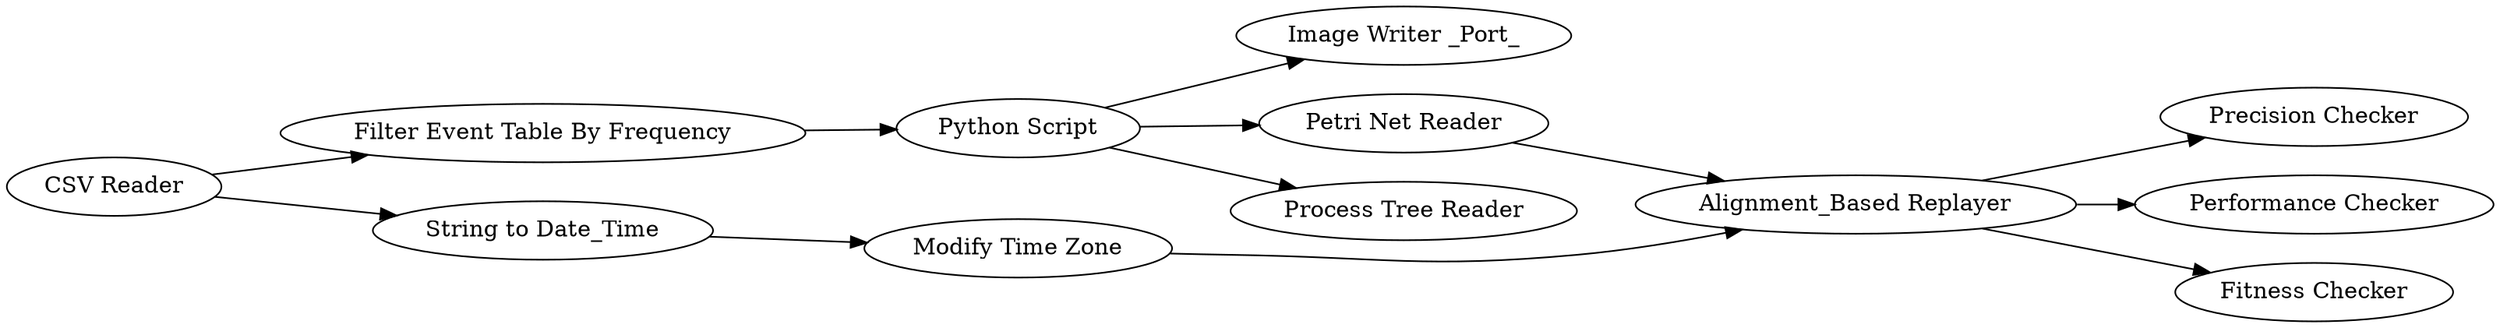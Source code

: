 digraph {
	"-4249789454296112497_36" [label="Precision Checker"]
	"-4249789454296112497_42" [label="Python Script"]
	"-4249789454296112497_46" [label="Image Writer _Port_"]
	"-4249789454296112497_41" [label="Filter Event Table By Frequency"]
	"-4249789454296112497_40" [label="CSV Reader"]
	"-4249789454296112497_47" [label="String to Date_Time"]
	"-4249789454296112497_35" [label="Performance Checker"]
	"-4249789454296112497_45" [label="Modify Time Zone"]
	"-4249789454296112497_15" [label="Petri Net Reader"]
	"-4249789454296112497_43" [label="Alignment_Based Replayer"]
	"-4249789454296112497_48" [label="Process Tree Reader"]
	"-4249789454296112497_34" [label="Fitness Checker"]
	"-4249789454296112497_40" -> "-4249789454296112497_41"
	"-4249789454296112497_47" -> "-4249789454296112497_45"
	"-4249789454296112497_43" -> "-4249789454296112497_34"
	"-4249789454296112497_43" -> "-4249789454296112497_35"
	"-4249789454296112497_42" -> "-4249789454296112497_46"
	"-4249789454296112497_45" -> "-4249789454296112497_43"
	"-4249789454296112497_43" -> "-4249789454296112497_36"
	"-4249789454296112497_42" -> "-4249789454296112497_48"
	"-4249789454296112497_40" -> "-4249789454296112497_47"
	"-4249789454296112497_42" -> "-4249789454296112497_15"
	"-4249789454296112497_41" -> "-4249789454296112497_42"
	"-4249789454296112497_15" -> "-4249789454296112497_43"
	rankdir=LR
}
